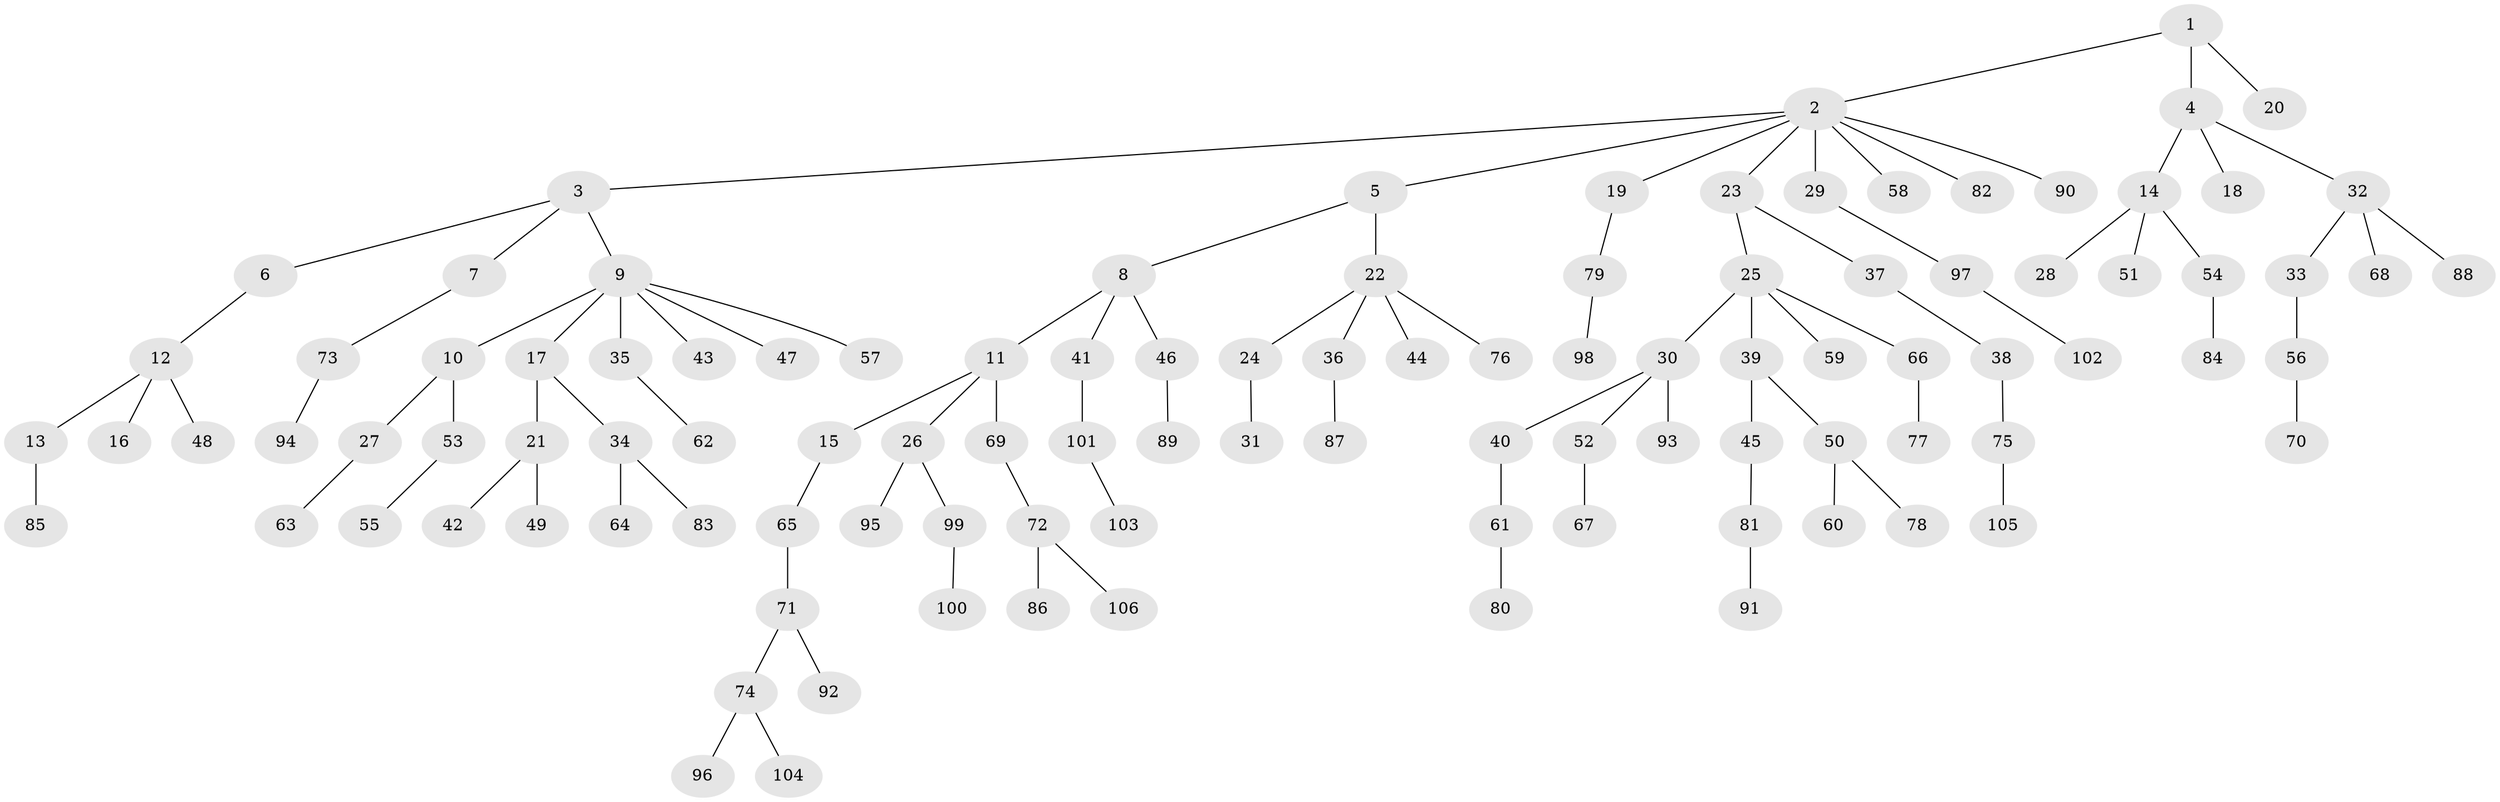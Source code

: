 // Generated by graph-tools (version 1.1) at 2025/26/03/09/25 03:26:31]
// undirected, 106 vertices, 105 edges
graph export_dot {
graph [start="1"]
  node [color=gray90,style=filled];
  1;
  2;
  3;
  4;
  5;
  6;
  7;
  8;
  9;
  10;
  11;
  12;
  13;
  14;
  15;
  16;
  17;
  18;
  19;
  20;
  21;
  22;
  23;
  24;
  25;
  26;
  27;
  28;
  29;
  30;
  31;
  32;
  33;
  34;
  35;
  36;
  37;
  38;
  39;
  40;
  41;
  42;
  43;
  44;
  45;
  46;
  47;
  48;
  49;
  50;
  51;
  52;
  53;
  54;
  55;
  56;
  57;
  58;
  59;
  60;
  61;
  62;
  63;
  64;
  65;
  66;
  67;
  68;
  69;
  70;
  71;
  72;
  73;
  74;
  75;
  76;
  77;
  78;
  79;
  80;
  81;
  82;
  83;
  84;
  85;
  86;
  87;
  88;
  89;
  90;
  91;
  92;
  93;
  94;
  95;
  96;
  97;
  98;
  99;
  100;
  101;
  102;
  103;
  104;
  105;
  106;
  1 -- 2;
  1 -- 4;
  1 -- 20;
  2 -- 3;
  2 -- 5;
  2 -- 19;
  2 -- 23;
  2 -- 29;
  2 -- 58;
  2 -- 82;
  2 -- 90;
  3 -- 6;
  3 -- 7;
  3 -- 9;
  4 -- 14;
  4 -- 18;
  4 -- 32;
  5 -- 8;
  5 -- 22;
  6 -- 12;
  7 -- 73;
  8 -- 11;
  8 -- 41;
  8 -- 46;
  9 -- 10;
  9 -- 17;
  9 -- 35;
  9 -- 43;
  9 -- 47;
  9 -- 57;
  10 -- 27;
  10 -- 53;
  11 -- 15;
  11 -- 26;
  11 -- 69;
  12 -- 13;
  12 -- 16;
  12 -- 48;
  13 -- 85;
  14 -- 28;
  14 -- 51;
  14 -- 54;
  15 -- 65;
  17 -- 21;
  17 -- 34;
  19 -- 79;
  21 -- 42;
  21 -- 49;
  22 -- 24;
  22 -- 36;
  22 -- 44;
  22 -- 76;
  23 -- 25;
  23 -- 37;
  24 -- 31;
  25 -- 30;
  25 -- 39;
  25 -- 59;
  25 -- 66;
  26 -- 95;
  26 -- 99;
  27 -- 63;
  29 -- 97;
  30 -- 40;
  30 -- 52;
  30 -- 93;
  32 -- 33;
  32 -- 68;
  32 -- 88;
  33 -- 56;
  34 -- 64;
  34 -- 83;
  35 -- 62;
  36 -- 87;
  37 -- 38;
  38 -- 75;
  39 -- 45;
  39 -- 50;
  40 -- 61;
  41 -- 101;
  45 -- 81;
  46 -- 89;
  50 -- 60;
  50 -- 78;
  52 -- 67;
  53 -- 55;
  54 -- 84;
  56 -- 70;
  61 -- 80;
  65 -- 71;
  66 -- 77;
  69 -- 72;
  71 -- 74;
  71 -- 92;
  72 -- 86;
  72 -- 106;
  73 -- 94;
  74 -- 96;
  74 -- 104;
  75 -- 105;
  79 -- 98;
  81 -- 91;
  97 -- 102;
  99 -- 100;
  101 -- 103;
}
